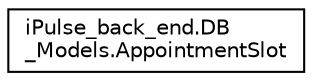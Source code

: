 digraph "Graphical Class Hierarchy"
{
 // LATEX_PDF_SIZE
  edge [fontname="Helvetica",fontsize="10",labelfontname="Helvetica",labelfontsize="10"];
  node [fontname="Helvetica",fontsize="10",shape=record];
  rankdir="LR";
  Node0 [label="iPulse_back_end.DB\l_Models.AppointmentSlot",height=0.2,width=0.4,color="black", fillcolor="white", style="filled",URL="$classiPulse__back__end_1_1DB__Models_1_1AppointmentSlot.html",tooltip=" "];
}
